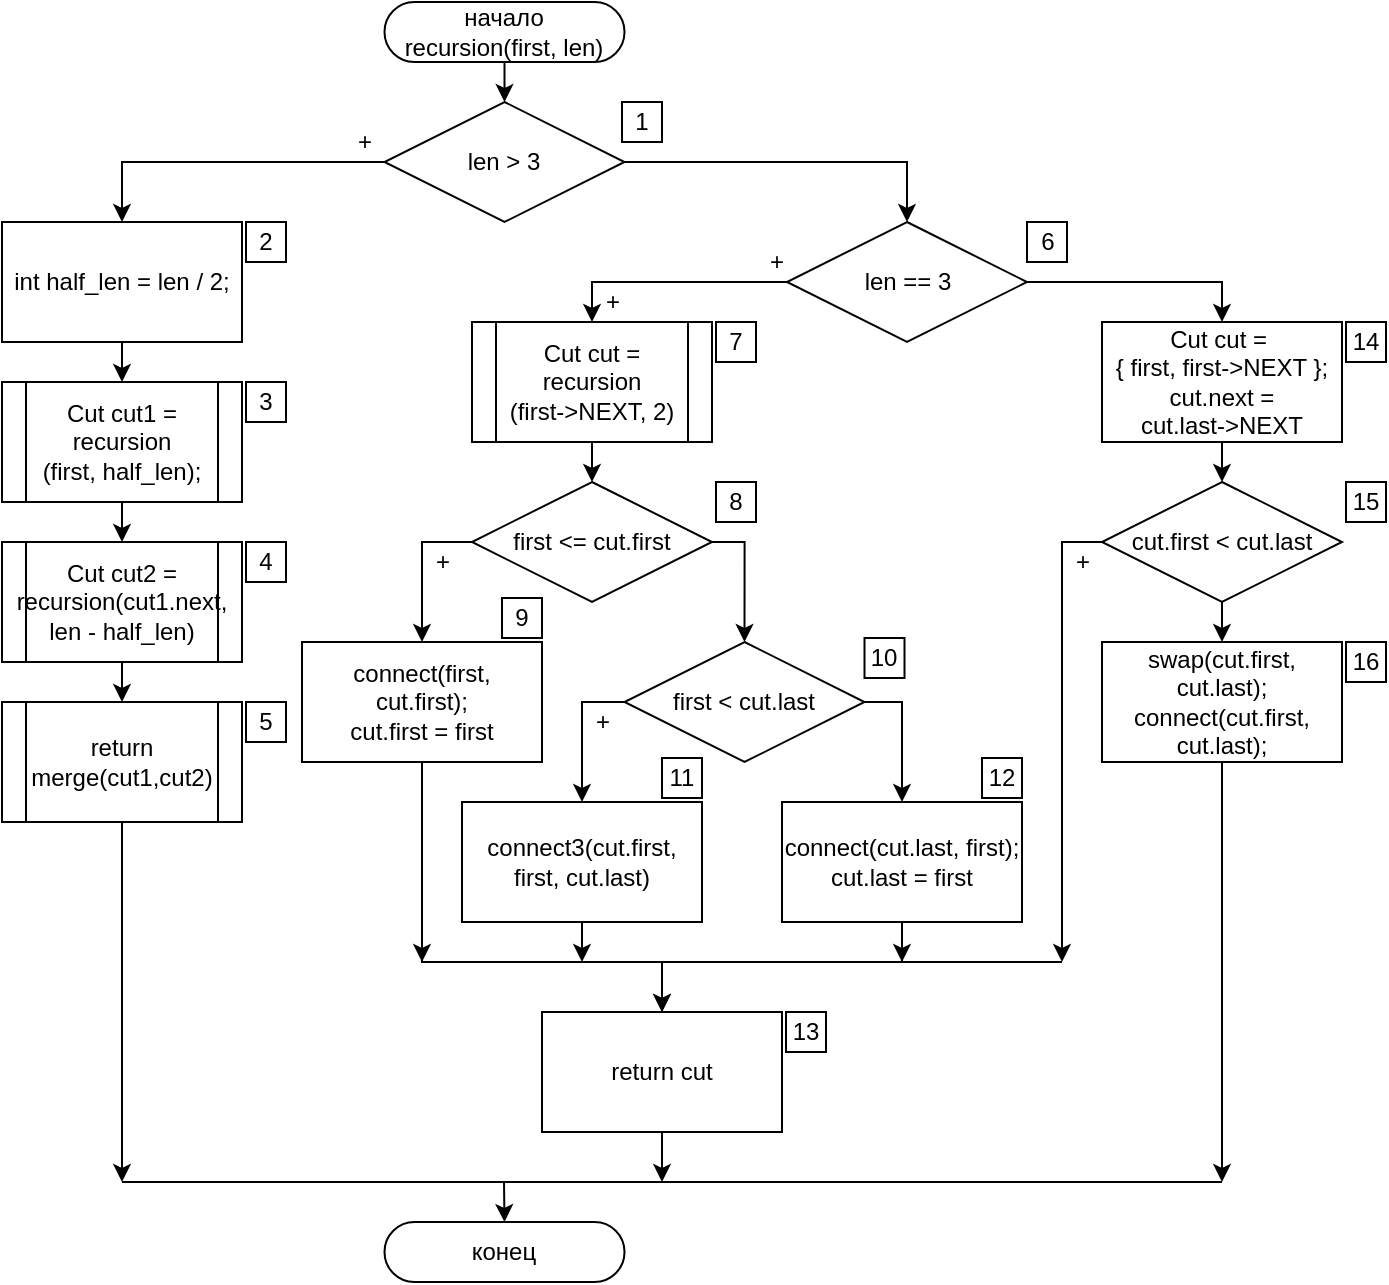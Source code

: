 <mxfile compressed="false" version="13.9.9" type="device">
  <diagram id="uBbau7ussQgPSl02ERnx" name="Page-1">
    <mxGraphModel dx="1054" dy="735" grid="1" gridSize="10" guides="1" tooltips="1" connect="1" arrows="1" fold="1" page="1" pageScale="1" pageWidth="827" pageHeight="1169" math="0" shadow="0" extFonts="Permanent Marker^https://fonts.googleapis.com/css?family=Permanent+Marker">
      <root>
        <mxCell id="0" />
        <mxCell id="1" parent="0" />
        <mxCell id="116" value="начало&lt;br&gt;recursion(first, len)" style="rounded=1;whiteSpace=wrap;html=1;arcSize=50;" parent="1" vertex="1">
          <mxGeometry x="201.25" width="120" height="30" as="geometry" />
        </mxCell>
        <mxCell id="117" value="конец" style="rounded=1;whiteSpace=wrap;html=1;arcSize=50;" parent="1" vertex="1">
          <mxGeometry x="201.25" y="610" width="120" height="30" as="geometry" />
        </mxCell>
        <mxCell id="rj6WaU2_fftrP2qivixu-155" style="edgeStyle=orthogonalEdgeStyle;rounded=0;orthogonalLoop=1;jettySize=auto;html=1;exitX=0;exitY=0.5;exitDx=0;exitDy=0;entryX=0.5;entryY=0;entryDx=0;entryDy=0;endSize=6;" parent="1" source="115" target="rj6WaU2_fftrP2qivixu-154" edge="1">
          <mxGeometry relative="1" as="geometry" />
        </mxCell>
        <mxCell id="115" value="len &gt; 3" style="rhombus;whiteSpace=wrap;html=1;rounded=0;" parent="1" vertex="1">
          <mxGeometry x="201.25" y="50" width="120" height="60" as="geometry" />
        </mxCell>
        <mxCell id="rj6WaU2_fftrP2qivixu-151" style="edgeStyle=orthogonalEdgeStyle;rounded=0;orthogonalLoop=1;jettySize=auto;html=1;exitX=0.5;exitY=1;exitDx=0;exitDy=0;endSize=6;" parent="1" source="102" edge="1">
          <mxGeometry relative="1" as="geometry">
            <mxPoint x="70" y="590" as="targetPoint" />
          </mxGeometry>
        </mxCell>
        <mxCell id="102" value="return&lt;br&gt;merge(cut1,cut2)" style="shape=process;whiteSpace=wrap;html=1;backgroundOutline=1;fontFamily=Helvetica;fontSize=12;fontColor=#000000;align=center;strokeColor=#000000;fillColor=#ffffff;" parent="1" vertex="1">
          <mxGeometry x="10" y="350" width="120" height="60" as="geometry" />
        </mxCell>
        <mxCell id="rj6WaU2_fftrP2qivixu-162" style="edgeStyle=orthogonalEdgeStyle;rounded=0;orthogonalLoop=1;jettySize=auto;html=1;exitX=0.5;exitY=1;exitDx=0;exitDy=0;entryX=0.5;entryY=0;entryDx=0;entryDy=0;endSize=6;" parent="1" source="101" target="102" edge="1">
          <mxGeometry relative="1" as="geometry" />
        </mxCell>
        <mxCell id="101" value="Cut cut2 = recursion(cut1.next, len - half_len)" style="shape=process;whiteSpace=wrap;html=1;backgroundOutline=1;fontFamily=Helvetica;fontSize=12;fontColor=#000000;align=center;strokeColor=#000000;fillColor=#ffffff;" parent="1" vertex="1">
          <mxGeometry x="10" y="270" width="120" height="60" as="geometry" />
        </mxCell>
        <mxCell id="rj6WaU2_fftrP2qivixu-138" style="edgeStyle=orthogonalEdgeStyle;rounded=0;orthogonalLoop=1;jettySize=auto;html=1;exitX=1;exitY=0.5;exitDx=0;exitDy=0;entryX=0.5;entryY=0;entryDx=0;entryDy=0;endSize=6;" parent="1" source="114" target="110" edge="1">
          <mxGeometry relative="1" as="geometry">
            <mxPoint x="620" y="210.0" as="targetPoint" />
          </mxGeometry>
        </mxCell>
        <mxCell id="114" value="len == 3" style="rhombus;whiteSpace=wrap;html=1;rounded=0;" parent="1" vertex="1">
          <mxGeometry x="402.5" y="110" width="120" height="60" as="geometry" />
        </mxCell>
        <mxCell id="rj6WaU2_fftrP2qivixu-152" style="edgeStyle=orthogonalEdgeStyle;rounded=0;orthogonalLoop=1;jettySize=auto;html=1;exitX=0.5;exitY=1;exitDx=0;exitDy=0;endSize=6;" parent="1" source="109" edge="1">
          <mxGeometry relative="1" as="geometry">
            <mxPoint x="340" y="590" as="targetPoint" />
          </mxGeometry>
        </mxCell>
        <mxCell id="109" value="return cut" style="rounded=0;whiteSpace=wrap;html=1;" parent="1" vertex="1">
          <mxGeometry x="280" y="505" width="120" height="60" as="geometry" />
        </mxCell>
        <mxCell id="108" value="&lt;font style=&quot;font-size: 12px&quot;&gt;first &amp;lt;= cut.first&lt;/font&gt;" style="rhombus;whiteSpace=wrap;html=1;rounded=0;" parent="1" vertex="1">
          <mxGeometry x="245" y="240" width="120" height="60" as="geometry" />
        </mxCell>
        <mxCell id="rj6WaU2_fftrP2qivixu-142" style="edgeStyle=orthogonalEdgeStyle;rounded=0;orthogonalLoop=1;jettySize=auto;html=1;exitX=0.5;exitY=1;exitDx=0;exitDy=0;entryX=0.5;entryY=0;entryDx=0;entryDy=0;endSize=6;" parent="1" source="104" target="109" edge="1">
          <mxGeometry relative="1" as="geometry">
            <Array as="points">
              <mxPoint x="220" y="480" />
              <mxPoint x="340" y="480" />
            </Array>
          </mxGeometry>
        </mxCell>
        <mxCell id="rj6WaU2_fftrP2qivixu-144" style="edgeStyle=orthogonalEdgeStyle;rounded=0;orthogonalLoop=1;jettySize=auto;html=1;exitX=0.5;exitY=1;exitDx=0;exitDy=0;endSize=6;" parent="1" source="104" edge="1">
          <mxGeometry relative="1" as="geometry">
            <mxPoint x="220" y="480" as="targetPoint" />
          </mxGeometry>
        </mxCell>
        <mxCell id="104" value="connect(first, cut.first);&lt;br&gt;cut.first = first" style="rounded=0;whiteSpace=wrap;html=1;" parent="1" vertex="1">
          <mxGeometry x="160" y="320" width="120" height="60" as="geometry" />
        </mxCell>
        <mxCell id="107" value="first &amp;lt; cut.last" style="rhombus;whiteSpace=wrap;html=1;rounded=0;" parent="1" vertex="1">
          <mxGeometry x="321.25" y="320" width="120" height="60" as="geometry" />
        </mxCell>
        <mxCell id="rj6WaU2_fftrP2qivixu-143" style="edgeStyle=orthogonalEdgeStyle;rounded=0;orthogonalLoop=1;jettySize=auto;html=1;exitX=0.5;exitY=1;exitDx=0;exitDy=0;endSize=6;" parent="1" source="105" edge="1">
          <mxGeometry relative="1" as="geometry">
            <mxPoint x="300" y="480" as="targetPoint" />
          </mxGeometry>
        </mxCell>
        <mxCell id="105" value="connect3(cut.first, first, cut.last)" style="rounded=0;whiteSpace=wrap;html=1;" parent="1" vertex="1">
          <mxGeometry x="240" y="400" width="120" height="60" as="geometry" />
        </mxCell>
        <mxCell id="rj6WaU2_fftrP2qivixu-141" style="edgeStyle=orthogonalEdgeStyle;rounded=0;orthogonalLoop=1;jettySize=auto;html=1;exitX=0.5;exitY=1;exitDx=0;exitDy=0;entryX=0.5;entryY=0;entryDx=0;entryDy=0;endSize=6;" parent="1" source="106" target="109" edge="1">
          <mxGeometry relative="1" as="geometry">
            <Array as="points">
              <mxPoint x="460" y="480" />
              <mxPoint x="340" y="480" />
            </Array>
          </mxGeometry>
        </mxCell>
        <mxCell id="rj6WaU2_fftrP2qivixu-145" style="edgeStyle=orthogonalEdgeStyle;rounded=0;orthogonalLoop=1;jettySize=auto;html=1;exitX=0.5;exitY=1;exitDx=0;exitDy=0;endSize=6;" parent="1" source="106" edge="1">
          <mxGeometry relative="1" as="geometry">
            <mxPoint x="460" y="480" as="targetPoint" />
          </mxGeometry>
        </mxCell>
        <mxCell id="106" value="connect(cut.last, first);&lt;br&gt;cut.last = first" style="rounded=0;whiteSpace=wrap;html=1;" parent="1" vertex="1">
          <mxGeometry x="400" y="400" width="120" height="60" as="geometry" />
        </mxCell>
        <mxCell id="124" style="edgeStyle=orthogonalEdgeStyle;rounded=0;orthogonalLoop=1;jettySize=auto;html=1;exitX=0;exitY=0.5;exitDx=0;exitDy=0;entryX=0.5;entryY=0;entryDx=0;entryDy=0;" parent="1" source="107" target="105" edge="1">
          <mxGeometry relative="1" as="geometry">
            <Array as="points">
              <mxPoint x="300" y="350" />
              <mxPoint x="300" y="400" />
            </Array>
          </mxGeometry>
        </mxCell>
        <mxCell id="125" style="edgeStyle=orthogonalEdgeStyle;rounded=0;orthogonalLoop=1;jettySize=auto;html=1;exitX=1;exitY=0.5;exitDx=0;exitDy=0;entryX=0.5;entryY=0;entryDx=0;entryDy=0;" parent="1" source="107" target="106" edge="1">
          <mxGeometry relative="1" as="geometry">
            <Array as="points">
              <mxPoint x="460" y="350" />
              <mxPoint x="460" y="400" />
            </Array>
          </mxGeometry>
        </mxCell>
        <mxCell id="126" style="edgeStyle=orthogonalEdgeStyle;rounded=0;orthogonalLoop=1;jettySize=auto;html=1;exitX=0;exitY=0.5;exitDx=0;exitDy=0;entryX=0.5;entryY=0;entryDx=0;entryDy=0;" parent="1" source="108" target="104" edge="1">
          <mxGeometry relative="1" as="geometry">
            <Array as="points">
              <mxPoint x="220" y="270" />
            </Array>
          </mxGeometry>
        </mxCell>
        <mxCell id="127" style="edgeStyle=orthogonalEdgeStyle;rounded=0;orthogonalLoop=1;jettySize=auto;html=1;exitX=1;exitY=0.5;exitDx=0;exitDy=0;entryX=0.5;entryY=0;entryDx=0;entryDy=0;" parent="1" source="108" target="107" edge="1">
          <mxGeometry relative="1" as="geometry">
            <Array as="points">
              <mxPoint x="381" y="270" />
            </Array>
          </mxGeometry>
        </mxCell>
        <mxCell id="103" value="Cut cut = recursion&lt;br&gt;(first-&amp;gt;NEXT, 2)" style="shape=process;whiteSpace=wrap;html=1;backgroundOutline=1;fontFamily=Helvetica;fontSize=12;fontColor=#000000;align=center;strokeColor=#000000;fillColor=#ffffff;" parent="1" vertex="1">
          <mxGeometry x="245" y="160" width="120" height="60" as="geometry" />
        </mxCell>
        <mxCell id="128" style="edgeStyle=orthogonalEdgeStyle;rounded=0;orthogonalLoop=1;jettySize=auto;html=1;exitX=0.5;exitY=1;exitDx=0;exitDy=0;entryX=0.5;entryY=0;entryDx=0;entryDy=0;" parent="1" source="103" target="108" edge="1">
          <mxGeometry relative="1" as="geometry" />
        </mxCell>
        <mxCell id="rj6WaU2_fftrP2qivixu-147" style="edgeStyle=orthogonalEdgeStyle;rounded=0;orthogonalLoop=1;jettySize=auto;html=1;exitX=0;exitY=0.5;exitDx=0;exitDy=0;endSize=6;" parent="1" source="112" edge="1">
          <mxGeometry relative="1" as="geometry">
            <mxPoint x="540" y="480" as="targetPoint" />
            <mxPoint x="560" y="320" as="sourcePoint" />
          </mxGeometry>
        </mxCell>
        <mxCell id="rj6WaU2_fftrP2qivixu-157" style="edgeStyle=orthogonalEdgeStyle;rounded=0;orthogonalLoop=1;jettySize=auto;html=1;exitX=0.5;exitY=1;exitDx=0;exitDy=0;entryX=0.5;entryY=0;entryDx=0;entryDy=0;endSize=6;" parent="1" source="112" target="111" edge="1">
          <mxGeometry relative="1" as="geometry" />
        </mxCell>
        <mxCell id="112" value="cut.first &amp;lt; cut.last" style="rhombus;whiteSpace=wrap;html=1;rounded=0;" parent="1" vertex="1">
          <mxGeometry x="560" y="240" width="120" height="60" as="geometry" />
        </mxCell>
        <mxCell id="rj6WaU2_fftrP2qivixu-150" style="edgeStyle=orthogonalEdgeStyle;rounded=0;orthogonalLoop=1;jettySize=auto;html=1;exitX=0.5;exitY=1;exitDx=0;exitDy=0;endSize=6;" parent="1" source="111" edge="1">
          <mxGeometry relative="1" as="geometry">
            <mxPoint x="620" y="590" as="targetPoint" />
            <mxPoint x="620" y="430" as="sourcePoint" />
          </mxGeometry>
        </mxCell>
        <mxCell id="111" value="swap(cut.first, cut.last);&lt;br&gt;connect(cut.first, cut.last);" style="rounded=0;whiteSpace=wrap;html=1;" parent="1" vertex="1">
          <mxGeometry x="560" y="320" width="120" height="60" as="geometry" />
        </mxCell>
        <mxCell id="rj6WaU2_fftrP2qivixu-158" style="edgeStyle=orthogonalEdgeStyle;rounded=0;orthogonalLoop=1;jettySize=auto;html=1;exitX=0.5;exitY=1;exitDx=0;exitDy=0;entryX=0.5;entryY=0;entryDx=0;entryDy=0;endSize=6;" parent="1" source="110" target="112" edge="1">
          <mxGeometry relative="1" as="geometry" />
        </mxCell>
        <mxCell id="110" value="Cut cut =&amp;nbsp;&lt;br&gt;{ first, first-&amp;gt;NEXT };&lt;br&gt;cut.next =&lt;br&gt;cut.last-&amp;gt;NEXT" style="rounded=0;whiteSpace=wrap;html=1;" parent="1" vertex="1">
          <mxGeometry x="560" y="160" width="120" height="60" as="geometry" />
        </mxCell>
        <mxCell id="134" style="edgeStyle=orthogonalEdgeStyle;rounded=0;orthogonalLoop=1;jettySize=auto;html=1;exitX=0;exitY=0.5;exitDx=0;exitDy=0;entryX=0.5;entryY=0;entryDx=0;entryDy=0;" parent="1" source="114" target="103" edge="1">
          <mxGeometry relative="1" as="geometry" />
        </mxCell>
        <mxCell id="135" style="edgeStyle=orthogonalEdgeStyle;rounded=0;orthogonalLoop=1;jettySize=auto;html=1;exitX=1;exitY=0.5;exitDx=0;exitDy=0;entryX=0.5;entryY=0;entryDx=0;entryDy=0;" parent="1" source="114" edge="1">
          <mxGeometry relative="1" as="geometry" />
        </mxCell>
        <mxCell id="137" style="edgeStyle=orthogonalEdgeStyle;rounded=0;orthogonalLoop=1;jettySize=auto;html=1;exitX=1;exitY=0.5;exitDx=0;exitDy=0;entryX=0.5;entryY=0;entryDx=0;entryDy=0;" parent="1" source="115" target="114" edge="1">
          <mxGeometry relative="1" as="geometry" />
        </mxCell>
        <mxCell id="138" style="edgeStyle=orthogonalEdgeStyle;rounded=0;orthogonalLoop=1;jettySize=auto;html=1;exitX=0.5;exitY=1;exitDx=0;exitDy=0;entryX=0.5;entryY=0;entryDx=0;entryDy=0;" parent="1" source="116" target="115" edge="1">
          <mxGeometry relative="1" as="geometry" />
        </mxCell>
        <mxCell id="rj6WaU2_fftrP2qivixu-148" value="" style="endArrow=none;html=1;" parent="1" edge="1">
          <mxGeometry width="50" height="50" relative="1" as="geometry">
            <mxPoint x="460" y="480" as="sourcePoint" />
            <mxPoint x="540" y="480" as="targetPoint" />
          </mxGeometry>
        </mxCell>
        <mxCell id="rj6WaU2_fftrP2qivixu-149" value="" style="endArrow=none;html=1;" parent="1" edge="1">
          <mxGeometry width="50" height="50" relative="1" as="geometry">
            <mxPoint x="70" y="590" as="sourcePoint" />
            <mxPoint x="620" y="590" as="targetPoint" />
          </mxGeometry>
        </mxCell>
        <mxCell id="rj6WaU2_fftrP2qivixu-153" value="" style="endArrow=classic;html=1;entryX=0.5;entryY=0;entryDx=0;entryDy=0;" parent="1" target="117" edge="1">
          <mxGeometry width="50" height="50" relative="1" as="geometry">
            <mxPoint x="261" y="590" as="sourcePoint" />
            <mxPoint x="370" y="505" as="targetPoint" />
          </mxGeometry>
        </mxCell>
        <mxCell id="rj6WaU2_fftrP2qivixu-163" style="edgeStyle=orthogonalEdgeStyle;rounded=0;orthogonalLoop=1;jettySize=auto;html=1;exitX=0.5;exitY=1;exitDx=0;exitDy=0;entryX=0.5;entryY=0;entryDx=0;entryDy=0;endSize=6;" parent="1" source="rj6WaU2_fftrP2qivixu-154" target="rj6WaU2_fftrP2qivixu-160" edge="1">
          <mxGeometry relative="1" as="geometry" />
        </mxCell>
        <mxCell id="rj6WaU2_fftrP2qivixu-154" value="&lt;span&gt;int half_len = len / 2;&lt;/span&gt;" style="rounded=0;whiteSpace=wrap;html=1;" parent="1" vertex="1">
          <mxGeometry x="10" y="110" width="120" height="60" as="geometry" />
        </mxCell>
        <mxCell id="rj6WaU2_fftrP2qivixu-161" style="edgeStyle=orthogonalEdgeStyle;rounded=0;orthogonalLoop=1;jettySize=auto;html=1;exitX=0.5;exitY=1;exitDx=0;exitDy=0;entryX=0.5;entryY=0;entryDx=0;entryDy=0;endSize=6;" parent="1" source="rj6WaU2_fftrP2qivixu-160" target="101" edge="1">
          <mxGeometry relative="1" as="geometry" />
        </mxCell>
        <mxCell id="rj6WaU2_fftrP2qivixu-160" value="Cut cut1 = recursion&lt;br&gt;(first, half_len);" style="shape=process;whiteSpace=wrap;html=1;backgroundOutline=1;fontFamily=Helvetica;fontSize=12;fontColor=#000000;align=center;strokeColor=#000000;fillColor=#ffffff;" parent="1" vertex="1">
          <mxGeometry x="10" y="190" width="120" height="60" as="geometry" />
        </mxCell>
        <mxCell id="AqCg7goneZkUm23rE-_2-138" value="1" style="whiteSpace=wrap;html=1;aspect=fixed;" parent="1" vertex="1">
          <mxGeometry x="320" y="50" width="20" height="20" as="geometry" />
        </mxCell>
        <mxCell id="AqCg7goneZkUm23rE-_2-139" value="2" style="whiteSpace=wrap;html=1;aspect=fixed;" parent="1" vertex="1">
          <mxGeometry x="132" y="110" width="20" height="20" as="geometry" />
        </mxCell>
        <mxCell id="AqCg7goneZkUm23rE-_2-140" value="3" style="whiteSpace=wrap;html=1;aspect=fixed;" parent="1" vertex="1">
          <mxGeometry x="132" y="190" width="20" height="20" as="geometry" />
        </mxCell>
        <mxCell id="AqCg7goneZkUm23rE-_2-141" value="4" style="whiteSpace=wrap;html=1;aspect=fixed;" parent="1" vertex="1">
          <mxGeometry x="132" y="270" width="20" height="20" as="geometry" />
        </mxCell>
        <mxCell id="AqCg7goneZkUm23rE-_2-142" value="5" style="whiteSpace=wrap;html=1;aspect=fixed;" parent="1" vertex="1">
          <mxGeometry x="132" y="350" width="20" height="20" as="geometry" />
        </mxCell>
        <mxCell id="AqCg7goneZkUm23rE-_2-143" value="7" style="whiteSpace=wrap;html=1;aspect=fixed;" parent="1" vertex="1">
          <mxGeometry x="367" y="160" width="20" height="20" as="geometry" />
        </mxCell>
        <mxCell id="AqCg7goneZkUm23rE-_2-144" value="14" style="whiteSpace=wrap;html=1;aspect=fixed;" parent="1" vertex="1">
          <mxGeometry x="682" y="160" width="20" height="20" as="geometry" />
        </mxCell>
        <mxCell id="AqCg7goneZkUm23rE-_2-145" value="6" style="whiteSpace=wrap;html=1;aspect=fixed;" parent="1" vertex="1">
          <mxGeometry x="522.5" y="110" width="20" height="20" as="geometry" />
        </mxCell>
        <mxCell id="AqCg7goneZkUm23rE-_2-146" value="15" style="whiteSpace=wrap;html=1;aspect=fixed;" parent="1" vertex="1">
          <mxGeometry x="682" y="240" width="20" height="20" as="geometry" />
        </mxCell>
        <mxCell id="AqCg7goneZkUm23rE-_2-147" value="16" style="whiteSpace=wrap;html=1;aspect=fixed;" parent="1" vertex="1">
          <mxGeometry x="682" y="320" width="20" height="20" as="geometry" />
        </mxCell>
        <mxCell id="AqCg7goneZkUm23rE-_2-148" value="12" style="whiteSpace=wrap;html=1;aspect=fixed;" parent="1" vertex="1">
          <mxGeometry x="500" y="378" width="20" height="20" as="geometry" />
        </mxCell>
        <mxCell id="AqCg7goneZkUm23rE-_2-149" value="11" style="whiteSpace=wrap;html=1;aspect=fixed;" parent="1" vertex="1">
          <mxGeometry x="340" y="378" width="20" height="20" as="geometry" />
        </mxCell>
        <mxCell id="AqCg7goneZkUm23rE-_2-150" value="9" style="whiteSpace=wrap;html=1;aspect=fixed;" parent="1" vertex="1">
          <mxGeometry x="260" y="298" width="20" height="20" as="geometry" />
        </mxCell>
        <mxCell id="AqCg7goneZkUm23rE-_2-151" value="8" style="whiteSpace=wrap;html=1;aspect=fixed;" parent="1" vertex="1">
          <mxGeometry x="367" y="240" width="20" height="20" as="geometry" />
        </mxCell>
        <mxCell id="AqCg7goneZkUm23rE-_2-152" value="13" style="whiteSpace=wrap;html=1;aspect=fixed;" parent="1" vertex="1">
          <mxGeometry x="402" y="505" width="20" height="20" as="geometry" />
        </mxCell>
        <mxCell id="AqCg7goneZkUm23rE-_2-153" value="+" style="text;html=1;align=center;verticalAlign=middle;resizable=0;points=[];autosize=1;" parent="1" vertex="1">
          <mxGeometry x="181" y="60" width="20" height="20" as="geometry" />
        </mxCell>
        <mxCell id="AqCg7goneZkUm23rE-_2-154" value="+" style="text;html=1;align=center;verticalAlign=middle;resizable=0;points=[];autosize=1;" parent="1" vertex="1">
          <mxGeometry x="387" y="120" width="20" height="20" as="geometry" />
        </mxCell>
        <mxCell id="AqCg7goneZkUm23rE-_2-155" value="+" style="text;html=1;align=center;verticalAlign=middle;resizable=0;points=[];autosize=1;" parent="1" vertex="1">
          <mxGeometry x="220" y="270" width="20" height="20" as="geometry" />
        </mxCell>
        <mxCell id="AqCg7goneZkUm23rE-_2-156" value="+" style="text;html=1;align=center;verticalAlign=middle;resizable=0;points=[];autosize=1;" parent="1" vertex="1">
          <mxGeometry x="300" y="350" width="20" height="20" as="geometry" />
        </mxCell>
        <mxCell id="AqCg7goneZkUm23rE-_2-157" value="+" style="text;html=1;align=center;verticalAlign=middle;resizable=0;points=[];autosize=1;" parent="1" vertex="1">
          <mxGeometry x="540" y="270" width="20" height="20" as="geometry" />
        </mxCell>
        <mxCell id="AqCg7goneZkUm23rE-_2-158" value="+" style="text;html=1;align=center;verticalAlign=middle;resizable=0;points=[];autosize=1;" parent="1" vertex="1">
          <mxGeometry x="305" y="140" width="20" height="20" as="geometry" />
        </mxCell>
        <mxCell id="AqCg7goneZkUm23rE-_2-159" value="10" style="whiteSpace=wrap;html=1;aspect=fixed;" parent="1" vertex="1">
          <mxGeometry x="441.25" y="318" width="20" height="20" as="geometry" />
        </mxCell>
      </root>
    </mxGraphModel>
  </diagram>
</mxfile>

